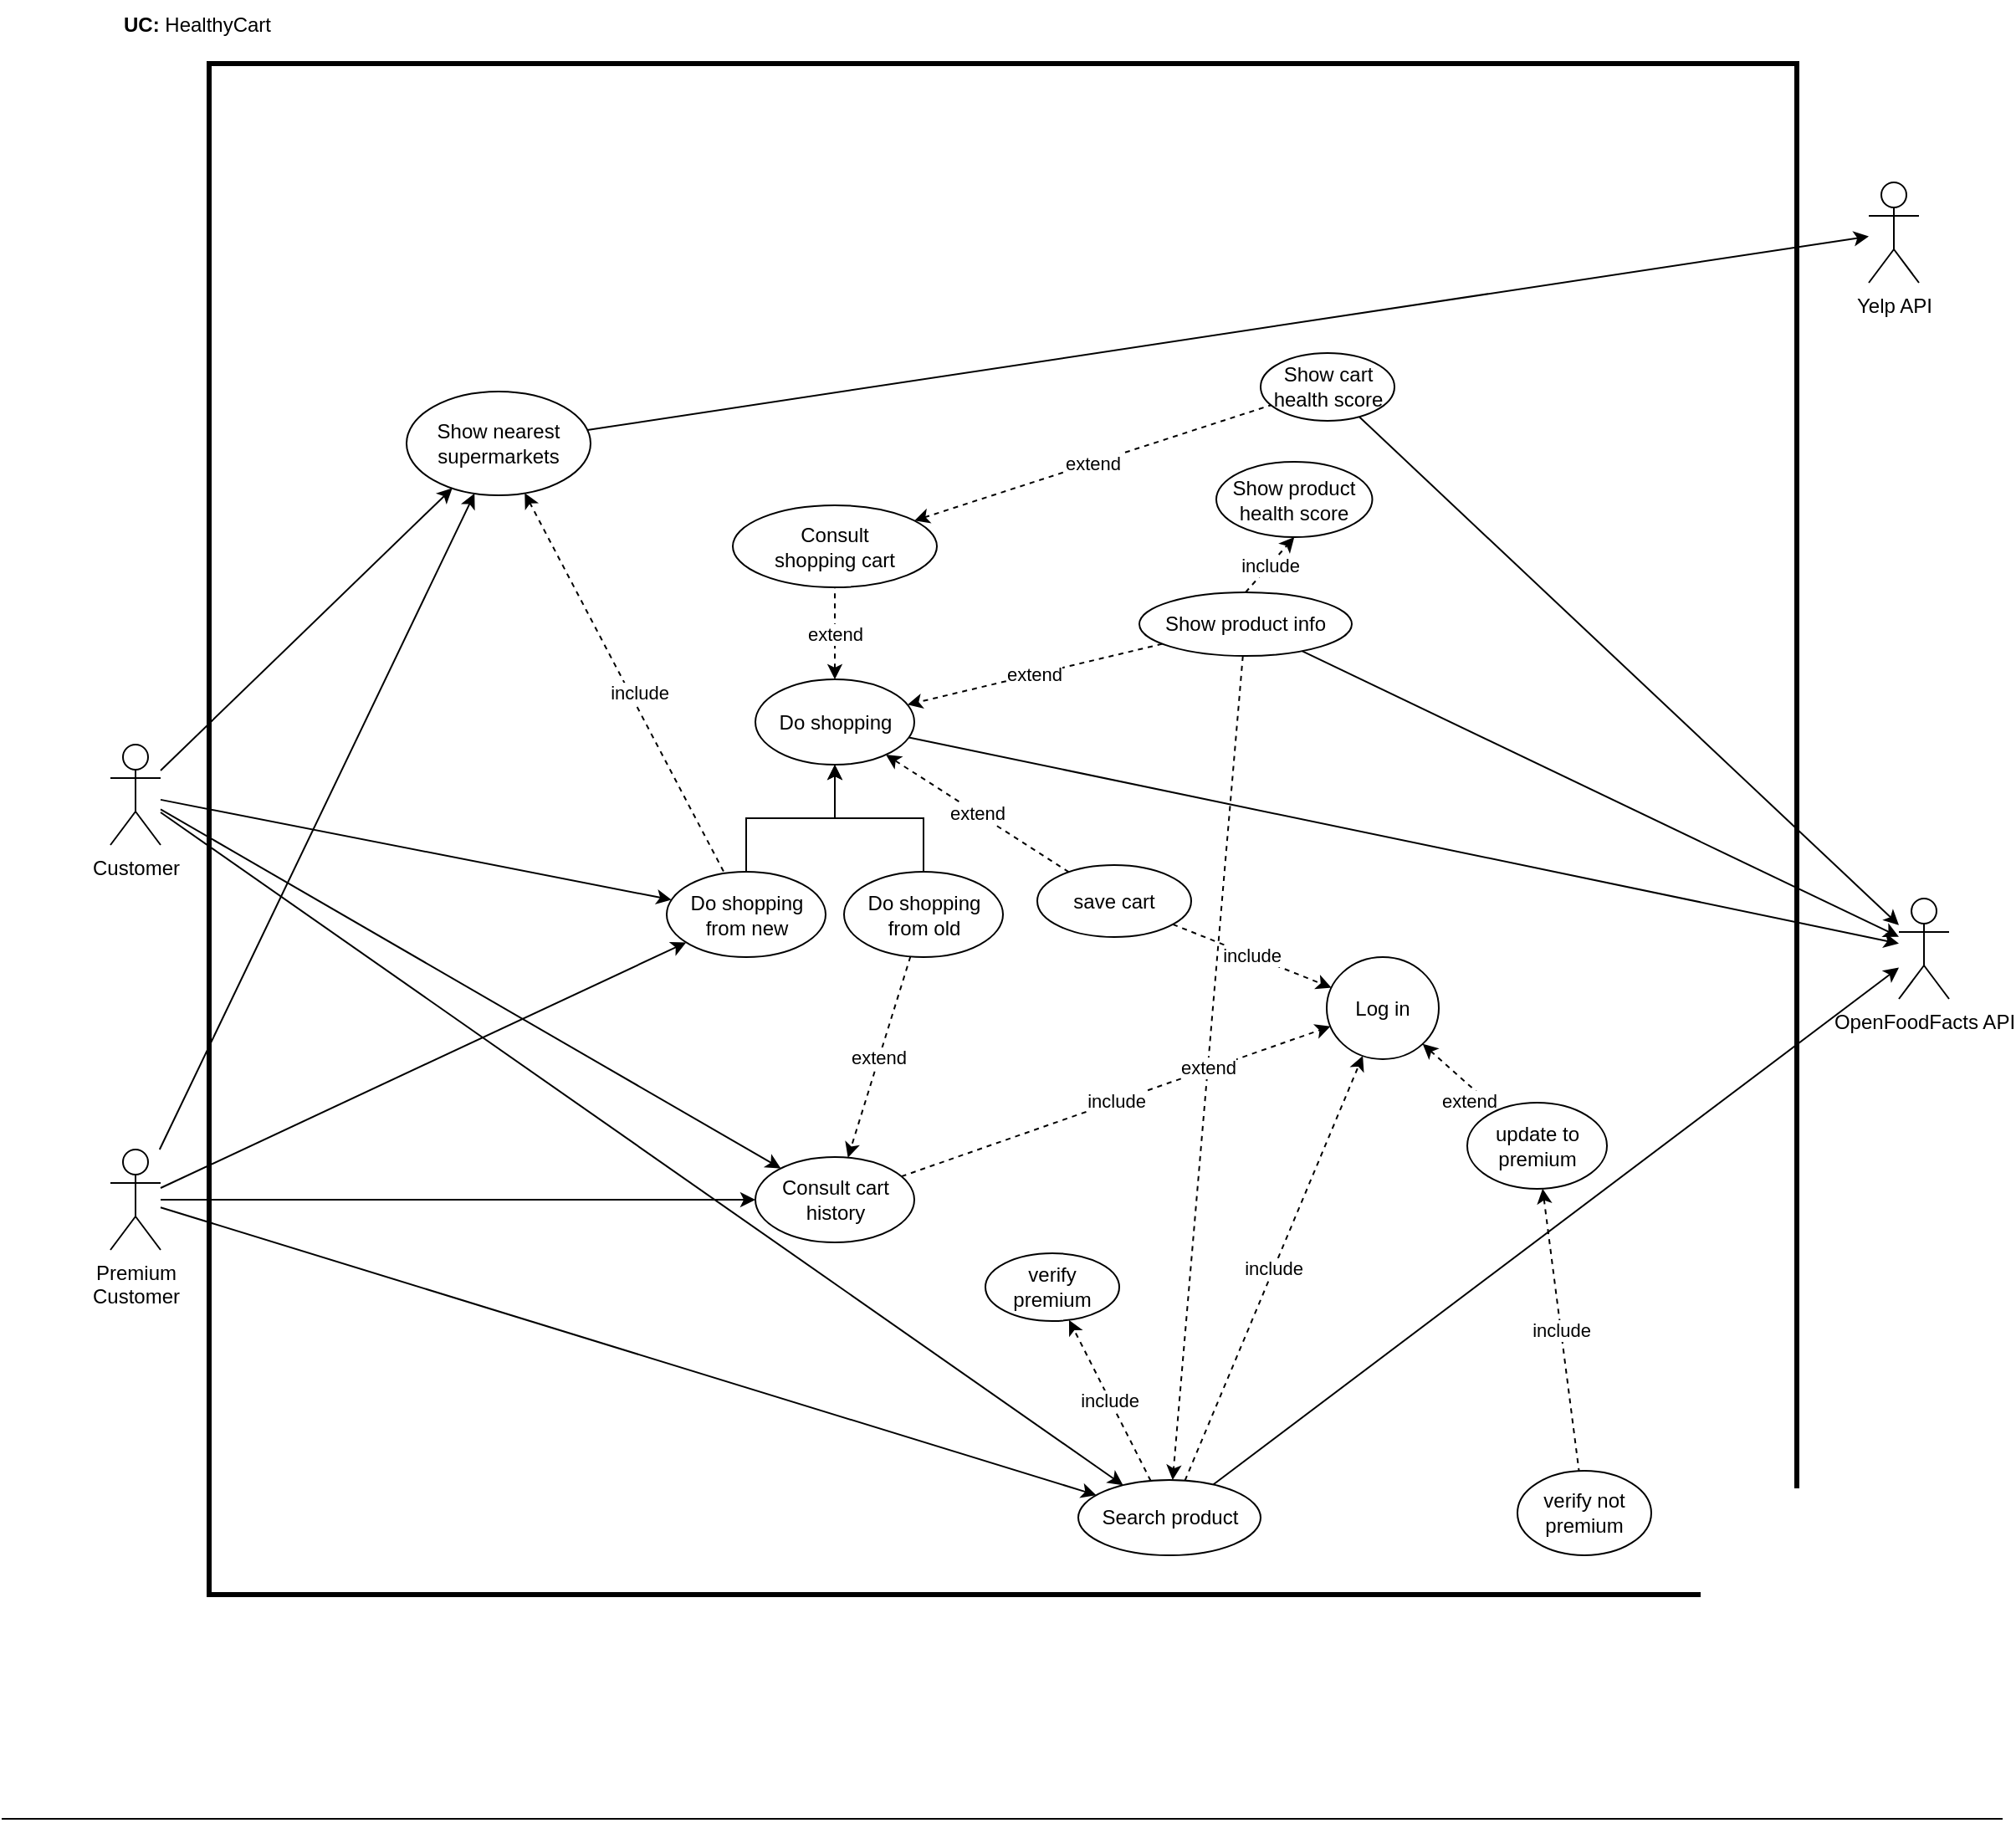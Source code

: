 <mxfile version="20.8.20" type="device"><diagram id="9BNVDpRaLbvwUCKZo-LV" name="Page-1"><mxGraphModel dx="1434" dy="1614" grid="0" gridSize="10" guides="1" tooltips="1" connect="1" arrows="1" fold="1" page="1" pageScale="1" pageWidth="1100" pageHeight="850" math="0" shadow="0"><root><mxCell id="0"/><mxCell id="1" parent="0"/><mxCell id="qYLTg_p8mvOSzE9UFlX0-16" style="edgeStyle=none;rounded=0;orthogonalLoop=1;jettySize=auto;html=1;startArrow=none;startFill=0;endArrow=classic;endFill=1;" parent="1" source="qYLTg_p8mvOSzE9UFlX0-1" target="qYLTg_p8mvOSzE9UFlX0-30" edge="1"><mxGeometry relative="1" as="geometry"/></mxCell><mxCell id="qYLTg_p8mvOSzE9UFlX0-22" style="edgeStyle=none;rounded=0;orthogonalLoop=1;jettySize=auto;html=1;startArrow=none;startFill=0;endArrow=classic;endFill=1;" parent="1" source="qYLTg_p8mvOSzE9UFlX0-1" target="qYLTg_p8mvOSzE9UFlX0-20" edge="1"><mxGeometry relative="1" as="geometry"/></mxCell><mxCell id="qYLTg_p8mvOSzE9UFlX0-32" style="edgeStyle=none;rounded=0;orthogonalLoop=1;jettySize=auto;html=1;startArrow=none;startFill=0;endArrow=classic;endFill=1;" parent="1" source="qYLTg_p8mvOSzE9UFlX0-1" target="qYLTg_p8mvOSzE9UFlX0-35" edge="1"><mxGeometry relative="1" as="geometry"/></mxCell><mxCell id="SPi6S1WLNJM3mP2Aasd6-1" style="rounded=0;orthogonalLoop=1;jettySize=auto;html=1;" parent="1" source="qYLTg_p8mvOSzE9UFlX0-1" target="qYLTg_p8mvOSzE9UFlX0-59" edge="1"><mxGeometry relative="1" as="geometry"/></mxCell><mxCell id="qYLTg_p8mvOSzE9UFlX0-1" value="Customer" style="shape=umlActor;verticalLabelPosition=bottom;verticalAlign=top;html=1;outlineConnect=0;" parent="1" vertex="1"><mxGeometry x="68" y="-320" width="30" height="60" as="geometry"/></mxCell><mxCell id="qYLTg_p8mvOSzE9UFlX0-21" style="edgeStyle=none;rounded=0;orthogonalLoop=1;jettySize=auto;html=1;startArrow=none;startFill=0;endArrow=classic;endFill=1;" parent="1" source="qYLTg_p8mvOSzE9UFlX0-3" target="qYLTg_p8mvOSzE9UFlX0-20" edge="1"><mxGeometry relative="1" as="geometry"/></mxCell><mxCell id="qYLTg_p8mvOSzE9UFlX0-33" style="edgeStyle=none;rounded=0;orthogonalLoop=1;jettySize=auto;html=1;startArrow=none;startFill=0;endArrow=classic;endFill=1;" parent="1" source="qYLTg_p8mvOSzE9UFlX0-3" target="qYLTg_p8mvOSzE9UFlX0-35" edge="1"><mxGeometry relative="1" as="geometry"/></mxCell><mxCell id="qYLTg_p8mvOSzE9UFlX0-34" style="edgeStyle=none;rounded=0;orthogonalLoop=1;jettySize=auto;html=1;startArrow=none;startFill=0;endArrow=classic;endFill=1;" parent="1" source="qYLTg_p8mvOSzE9UFlX0-3" target="qYLTg_p8mvOSzE9UFlX0-30" edge="1"><mxGeometry relative="1" as="geometry"/></mxCell><mxCell id="qYLTg_p8mvOSzE9UFlX0-60" style="edgeStyle=none;rounded=0;orthogonalLoop=1;jettySize=auto;html=1;startArrow=none;startFill=0;endArrow=classic;endFill=1;" parent="1" source="qYLTg_p8mvOSzE9UFlX0-3" target="qYLTg_p8mvOSzE9UFlX0-59" edge="1"><mxGeometry relative="1" as="geometry"/></mxCell><mxCell id="qYLTg_p8mvOSzE9UFlX0-3" value="&lt;div&gt;Premium&lt;/div&gt;&lt;div&gt;Customer&lt;/div&gt;" style="shape=umlActor;verticalLabelPosition=bottom;verticalAlign=top;html=1;outlineConnect=0;" parent="1" vertex="1"><mxGeometry x="68" y="-78" width="30" height="60" as="geometry"/></mxCell><mxCell id="qYLTg_p8mvOSzE9UFlX0-40" value="" style="edgeStyle=none;rounded=0;orthogonalLoop=1;jettySize=auto;html=1;startArrow=classic;startFill=1;endArrow=none;endFill=0;" parent="1" source="qYLTg_p8mvOSzE9UFlX0-5" target="qYLTg_p8mvOSzE9UFlX0-15" edge="1"><mxGeometry relative="1" as="geometry"/></mxCell><mxCell id="qYLTg_p8mvOSzE9UFlX0-5" value="OpenFoodFacts API" style="shape=umlActor;verticalLabelPosition=bottom;verticalAlign=top;html=1;outlineConnect=0;" parent="1" vertex="1"><mxGeometry x="1137" y="-228" width="30" height="60" as="geometry"/></mxCell><mxCell id="qYLTg_p8mvOSzE9UFlX0-6" value="Yelp API" style="shape=umlActor;verticalLabelPosition=bottom;verticalAlign=top;html=1;outlineConnect=0;" parent="1" vertex="1"><mxGeometry x="1119" y="-656" width="30" height="60" as="geometry"/></mxCell><mxCell id="qYLTg_p8mvOSzE9UFlX0-57" value="extend" style="edgeStyle=none;rounded=0;orthogonalLoop=1;jettySize=auto;html=1;dashed=1;startArrow=classic;startFill=1;endArrow=none;endFill=0;" parent="1" source="qYLTg_p8mvOSzE9UFlX0-7" target="qYLTg_p8mvOSzE9UFlX0-56" edge="1"><mxGeometry relative="1" as="geometry"/></mxCell><mxCell id="qYLTg_p8mvOSzE9UFlX0-7" value="&lt;div&gt;Consult &lt;br&gt;&lt;/div&gt;&lt;div&gt;shopping cart&lt;/div&gt;" style="ellipse;whiteSpace=wrap;html=1;" parent="1" vertex="1"><mxGeometry x="440" y="-463" width="122" height="49" as="geometry"/></mxCell><mxCell id="zh8BzjusfWyUjgj4Nt1s-3" value="extend" style="edgeStyle=none;rounded=0;orthogonalLoop=1;jettySize=auto;html=1;dashed=1;startArrow=classic;startFill=1;endArrow=none;endFill=0;" parent="1" source="qYLTg_p8mvOSzE9UFlX0-8" target="zh8BzjusfWyUjgj4Nt1s-2" edge="1"><mxGeometry x="0.448" y="-7" relative="1" as="geometry"><mxPoint as="offset"/></mxGeometry></mxCell><mxCell id="qYLTg_p8mvOSzE9UFlX0-8" value="Log in" style="ellipse;whiteSpace=wrap;html=1;" parent="1" vertex="1"><mxGeometry x="795" y="-193" width="67" height="61" as="geometry"/></mxCell><mxCell id="qYLTg_p8mvOSzE9UFlX0-18" value="extend" style="edgeStyle=none;rounded=0;orthogonalLoop=1;jettySize=auto;html=1;startArrow=classic;startFill=1;endArrow=none;endFill=0;dashed=1;" parent="1" source="qYLTg_p8mvOSzE9UFlX0-15" target="qYLTg_p8mvOSzE9UFlX0-7" edge="1"><mxGeometry relative="1" as="geometry"/></mxCell><mxCell id="qYLTg_p8mvOSzE9UFlX0-24" value="extend" style="edgeStyle=none;rounded=0;orthogonalLoop=1;jettySize=auto;html=1;startArrow=none;startFill=0;endArrow=classic;endFill=1;dashed=1;" parent="1" source="qYLTg_p8mvOSzE9UFlX0-36" target="qYLTg_p8mvOSzE9UFlX0-20" edge="1"><mxGeometry relative="1" as="geometry"/></mxCell><mxCell id="qYLTg_p8mvOSzE9UFlX0-15" value="Do shopping" style="ellipse;whiteSpace=wrap;html=1;" parent="1" vertex="1"><mxGeometry x="453.5" y="-359" width="95" height="51" as="geometry"/></mxCell><mxCell id="qYLTg_p8mvOSzE9UFlX0-29" value="include" style="edgeStyle=none;rounded=0;orthogonalLoop=1;jettySize=auto;html=1;dashed=1;startArrow=none;startFill=0;endArrow=classic;endFill=1;" parent="1" source="qYLTg_p8mvOSzE9UFlX0-20" target="qYLTg_p8mvOSzE9UFlX0-8" edge="1"><mxGeometry relative="1" as="geometry"/></mxCell><mxCell id="qYLTg_p8mvOSzE9UFlX0-20" value="Consult cart history " style="ellipse;whiteSpace=wrap;html=1;" parent="1" vertex="1"><mxGeometry x="453.5" y="-73.5" width="95" height="51" as="geometry"/></mxCell><mxCell id="qYLTg_p8mvOSzE9UFlX0-27" value="extend" style="edgeStyle=none;rounded=0;orthogonalLoop=1;jettySize=auto;html=1;dashed=1;startArrow=none;startFill=0;endArrow=classic;endFill=1;" parent="1" source="qYLTg_p8mvOSzE9UFlX0-25" target="qYLTg_p8mvOSzE9UFlX0-15" edge="1"><mxGeometry relative="1" as="geometry"/></mxCell><mxCell id="qYLTg_p8mvOSzE9UFlX0-28" value="include" style="edgeStyle=none;rounded=0;orthogonalLoop=1;jettySize=auto;html=1;dashed=1;startArrow=none;startFill=0;endArrow=classic;endFill=1;" parent="1" source="qYLTg_p8mvOSzE9UFlX0-25" target="qYLTg_p8mvOSzE9UFlX0-8" edge="1"><mxGeometry relative="1" as="geometry"/></mxCell><mxCell id="qYLTg_p8mvOSzE9UFlX0-25" value="save cart" style="ellipse;whiteSpace=wrap;html=1;" parent="1" vertex="1"><mxGeometry x="622" y="-248" width="92" height="43" as="geometry"/></mxCell><mxCell id="qYLTg_p8mvOSzE9UFlX0-31" value="include" style="edgeStyle=none;rounded=0;orthogonalLoop=1;jettySize=auto;html=1;dashed=1;startArrow=classic;startFill=1;endArrow=none;endFill=0;" parent="1" source="qYLTg_p8mvOSzE9UFlX0-30" target="qYLTg_p8mvOSzE9UFlX0-35" edge="1"><mxGeometry x="0.066" y="5" relative="1" as="geometry"><mxPoint as="offset"/></mxGeometry></mxCell><mxCell id="qYLTg_p8mvOSzE9UFlX0-39" style="rounded=0;orthogonalLoop=1;jettySize=auto;html=1;startArrow=none;startFill=0;endArrow=classic;endFill=1;" parent="1" source="qYLTg_p8mvOSzE9UFlX0-30" target="qYLTg_p8mvOSzE9UFlX0-6" edge="1"><mxGeometry relative="1" as="geometry"/></mxCell><mxCell id="qYLTg_p8mvOSzE9UFlX0-30" value="Show nearest supermarkets" style="ellipse;whiteSpace=wrap;html=1;" parent="1" vertex="1"><mxGeometry x="245" y="-531" width="110" height="62" as="geometry"/></mxCell><mxCell id="qYLTg_p8mvOSzE9UFlX0-37" style="edgeStyle=orthogonalEdgeStyle;rounded=0;orthogonalLoop=1;jettySize=auto;html=1;startArrow=none;startFill=0;endArrow=classic;endFill=1;" parent="1" source="qYLTg_p8mvOSzE9UFlX0-35" target="qYLTg_p8mvOSzE9UFlX0-15" edge="1"><mxGeometry relative="1" as="geometry"/></mxCell><mxCell id="qYLTg_p8mvOSzE9UFlX0-35" value="Do shopping from new" style="ellipse;whiteSpace=wrap;html=1;" parent="1" vertex="1"><mxGeometry x="400.5" y="-244" width="95" height="51" as="geometry"/></mxCell><mxCell id="qYLTg_p8mvOSzE9UFlX0-38" style="edgeStyle=orthogonalEdgeStyle;rounded=0;orthogonalLoop=1;jettySize=auto;html=1;startArrow=none;startFill=0;endArrow=classic;endFill=1;" parent="1" source="qYLTg_p8mvOSzE9UFlX0-36" target="qYLTg_p8mvOSzE9UFlX0-15" edge="1"><mxGeometry relative="1" as="geometry"/></mxCell><mxCell id="qYLTg_p8mvOSzE9UFlX0-36" value="Do shopping from old" style="ellipse;whiteSpace=wrap;html=1;" parent="1" vertex="1"><mxGeometry x="506.5" y="-244" width="95" height="51" as="geometry"/></mxCell><mxCell id="qYLTg_p8mvOSzE9UFlX0-42" value="extend" style="edgeStyle=none;rounded=0;orthogonalLoop=1;jettySize=auto;html=1;startArrow=none;startFill=0;endArrow=classic;endFill=1;dashed=1;" parent="1" source="qYLTg_p8mvOSzE9UFlX0-41" target="qYLTg_p8mvOSzE9UFlX0-15" edge="1"><mxGeometry relative="1" as="geometry"/></mxCell><mxCell id="qYLTg_p8mvOSzE9UFlX0-43" style="edgeStyle=none;rounded=0;orthogonalLoop=1;jettySize=auto;html=1;startArrow=none;startFill=0;endArrow=classic;endFill=1;" parent="1" source="qYLTg_p8mvOSzE9UFlX0-41" target="qYLTg_p8mvOSzE9UFlX0-5" edge="1"><mxGeometry relative="1" as="geometry"/></mxCell><mxCell id="SPi6S1WLNJM3mP2Aasd6-2" value="extend" style="edgeStyle=none;rounded=0;orthogonalLoop=1;jettySize=auto;html=1;dashed=1;" parent="1" source="qYLTg_p8mvOSzE9UFlX0-41" target="qYLTg_p8mvOSzE9UFlX0-59" edge="1"><mxGeometry relative="1" as="geometry"/></mxCell><mxCell id="qYLTg_p8mvOSzE9UFlX0-41" value="Show product info" style="ellipse;whiteSpace=wrap;html=1;" parent="1" vertex="1"><mxGeometry x="683" y="-411" width="127" height="38" as="geometry"/></mxCell><mxCell id="qYLTg_p8mvOSzE9UFlX0-55" value="include" style="edgeStyle=none;rounded=0;orthogonalLoop=1;jettySize=auto;html=1;dashed=1;startArrow=none;startFill=0;endArrow=classic;endFill=1;exitX=0.5;exitY=0;exitDx=0;exitDy=0;entryX=0.5;entryY=1;entryDx=0;entryDy=0;" parent="1" source="qYLTg_p8mvOSzE9UFlX0-41" target="qYLTg_p8mvOSzE9UFlX0-54" edge="1"><mxGeometry relative="1" as="geometry"><mxPoint x="838" y="-447" as="sourcePoint"/><mxPoint x="826" y="-484.105" as="targetPoint"/></mxGeometry></mxCell><mxCell id="qYLTg_p8mvOSzE9UFlX0-54" value="Show product health score" style="ellipse;whiteSpace=wrap;html=1;" parent="1" vertex="1"><mxGeometry x="729" y="-489" width="93.25" height="45" as="geometry"/></mxCell><mxCell id="qYLTg_p8mvOSzE9UFlX0-58" style="edgeStyle=none;rounded=0;orthogonalLoop=1;jettySize=auto;html=1;startArrow=none;startFill=0;endArrow=classic;endFill=1;" parent="1" source="qYLTg_p8mvOSzE9UFlX0-56" target="qYLTg_p8mvOSzE9UFlX0-5" edge="1"><mxGeometry relative="1" as="geometry"/></mxCell><mxCell id="qYLTg_p8mvOSzE9UFlX0-56" value="Show cart health score" style="ellipse;whiteSpace=wrap;html=1;" parent="1" vertex="1"><mxGeometry x="755.5" y="-554" width="80" height="40.5" as="geometry"/></mxCell><mxCell id="qYLTg_p8mvOSzE9UFlX0-61" value="include" style="edgeStyle=none;rounded=0;orthogonalLoop=1;jettySize=auto;html=1;startArrow=none;startFill=0;endArrow=classic;endFill=1;dashed=1;" parent="1" source="qYLTg_p8mvOSzE9UFlX0-59" target="qYLTg_p8mvOSzE9UFlX0-8" edge="1"><mxGeometry relative="1" as="geometry"/></mxCell><mxCell id="qYLTg_p8mvOSzE9UFlX0-62" style="edgeStyle=none;rounded=0;orthogonalLoop=1;jettySize=auto;html=1;startArrow=none;startFill=0;endArrow=classic;endFill=1;" parent="1" source="qYLTg_p8mvOSzE9UFlX0-59" target="qYLTg_p8mvOSzE9UFlX0-5" edge="1"><mxGeometry relative="1" as="geometry"/></mxCell><mxCell id="qYLTg_p8mvOSzE9UFlX0-64" value="include" style="edgeStyle=none;rounded=0;orthogonalLoop=1;jettySize=auto;html=1;startArrow=none;startFill=0;endArrow=classic;endFill=1;dashed=1;" parent="1" source="qYLTg_p8mvOSzE9UFlX0-59" target="qYLTg_p8mvOSzE9UFlX0-63" edge="1"><mxGeometry relative="1" as="geometry"/></mxCell><mxCell id="qYLTg_p8mvOSzE9UFlX0-59" value="Search product" style="ellipse;whiteSpace=wrap;html=1;" parent="1" vertex="1"><mxGeometry x="646.5" y="119.5" width="109" height="45" as="geometry"/></mxCell><mxCell id="qYLTg_p8mvOSzE9UFlX0-63" value="verify premium" style="ellipse;whiteSpace=wrap;html=1;" parent="1" vertex="1"><mxGeometry x="591" y="-16" width="80" height="40.5" as="geometry"/></mxCell><mxCell id="qYLTg_p8mvOSzE9UFlX0-65" value="" style="rounded=0;whiteSpace=wrap;html=1;fillColor=none;strokeWidth=3;connectable=1;container=0;dropTarget=0;collapsible=1;" parent="1" vertex="1"><mxGeometry x="127" y="-727" width="949" height="915" as="geometry"><mxRectangle x="127" y="-727" width="50" height="44" as="alternateBounds"/></mxGeometry></mxCell><mxCell id="fGSQu51uFYdD_J0hARDY-2" value="include" style="edgeStyle=none;rounded=0;orthogonalLoop=1;jettySize=auto;html=1;dashed=1;startArrow=classic;startFill=1;endArrow=none;endFill=0;" parent="1" source="zh8BzjusfWyUjgj4Nt1s-2" target="fGSQu51uFYdD_J0hARDY-1" edge="1"><mxGeometry relative="1" as="geometry"/></mxCell><mxCell id="zh8BzjusfWyUjgj4Nt1s-2" value="&lt;div&gt;update to&lt;/div&gt;&lt;div&gt;premium&lt;br&gt;&lt;/div&gt;" style="ellipse;whiteSpace=wrap;html=1;" parent="1" vertex="1"><mxGeometry x="879" y="-106" width="83.5" height="51.5" as="geometry"/></mxCell><mxCell id="fGSQu51uFYdD_J0hARDY-1" value="verify not premium" style="ellipse;whiteSpace=wrap;html=1;" parent="1" vertex="1"><mxGeometry x="909" y="114" width="80" height="50.5" as="geometry"/></mxCell><mxCell id="e1aObSCg4H8yWQy95Gj8-1" value="&lt;b&gt;UC:&lt;/b&gt;&amp;nbsp;HealthyCart" style="text;html=1;strokeColor=none;fillColor=none;align=center;verticalAlign=middle;whiteSpace=wrap;rounded=0;" vertex="1" parent="1"><mxGeometry x="68" y="-765" width="104" height="30" as="geometry"/></mxCell><mxCell id="e1aObSCg4H8yWQy95Gj8-2" value="" style="endArrow=none;html=1;rounded=0;" edge="1" parent="1"><mxGeometry width="50" height="50" relative="1" as="geometry"><mxPoint x="3" y="322" as="sourcePoint"/><mxPoint x="1199" y="322" as="targetPoint"/></mxGeometry></mxCell></root></mxGraphModel></diagram></mxfile>